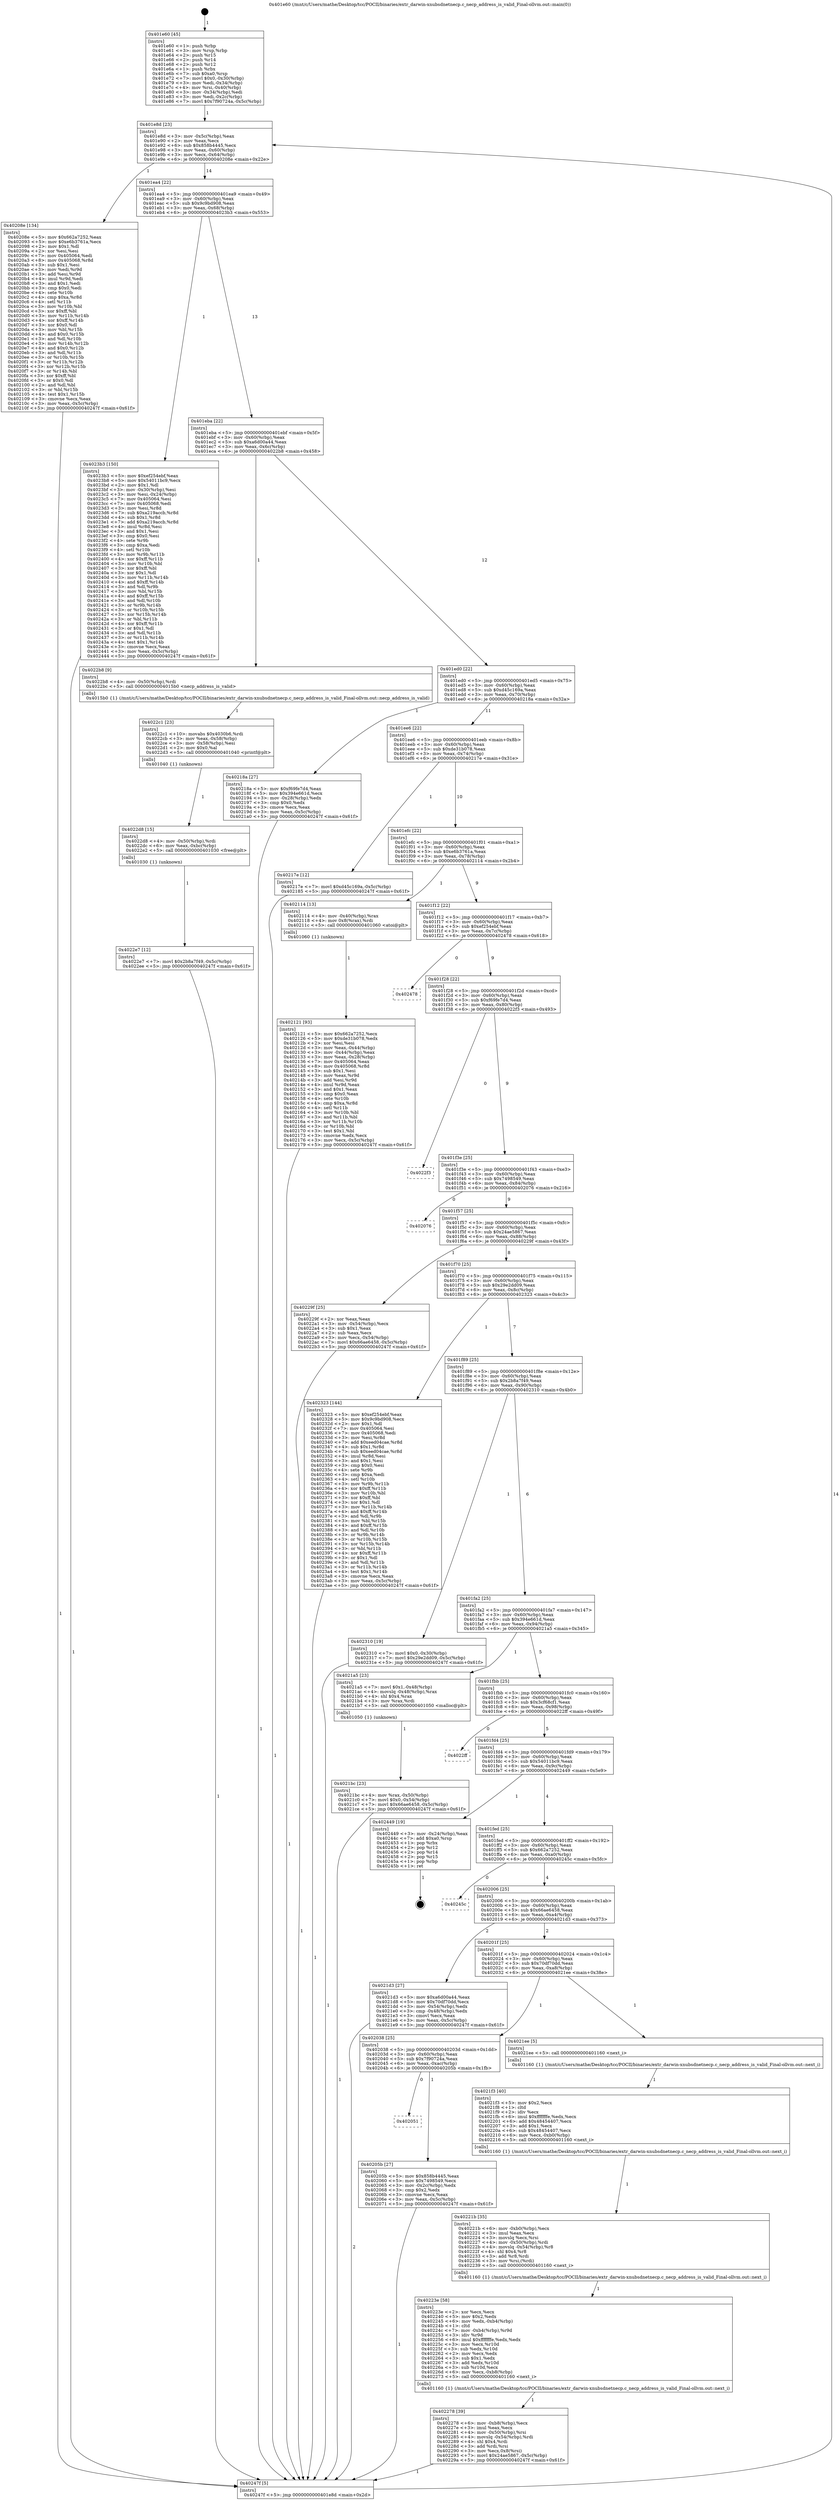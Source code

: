 digraph "0x401e60" {
  label = "0x401e60 (/mnt/c/Users/mathe/Desktop/tcc/POCII/binaries/extr_darwin-xnubsdnetnecp.c_necp_address_is_valid_Final-ollvm.out::main(0))"
  labelloc = "t"
  node[shape=record]

  Entry [label="",width=0.3,height=0.3,shape=circle,fillcolor=black,style=filled]
  "0x401e8d" [label="{
     0x401e8d [23]\l
     | [instrs]\l
     &nbsp;&nbsp;0x401e8d \<+3\>: mov -0x5c(%rbp),%eax\l
     &nbsp;&nbsp;0x401e90 \<+2\>: mov %eax,%ecx\l
     &nbsp;&nbsp;0x401e92 \<+6\>: sub $0x858b4445,%ecx\l
     &nbsp;&nbsp;0x401e98 \<+3\>: mov %eax,-0x60(%rbp)\l
     &nbsp;&nbsp;0x401e9b \<+3\>: mov %ecx,-0x64(%rbp)\l
     &nbsp;&nbsp;0x401e9e \<+6\>: je 000000000040208e \<main+0x22e\>\l
  }"]
  "0x40208e" [label="{
     0x40208e [134]\l
     | [instrs]\l
     &nbsp;&nbsp;0x40208e \<+5\>: mov $0x662a7252,%eax\l
     &nbsp;&nbsp;0x402093 \<+5\>: mov $0xe6b3761a,%ecx\l
     &nbsp;&nbsp;0x402098 \<+2\>: mov $0x1,%dl\l
     &nbsp;&nbsp;0x40209a \<+2\>: xor %esi,%esi\l
     &nbsp;&nbsp;0x40209c \<+7\>: mov 0x405064,%edi\l
     &nbsp;&nbsp;0x4020a3 \<+8\>: mov 0x405068,%r8d\l
     &nbsp;&nbsp;0x4020ab \<+3\>: sub $0x1,%esi\l
     &nbsp;&nbsp;0x4020ae \<+3\>: mov %edi,%r9d\l
     &nbsp;&nbsp;0x4020b1 \<+3\>: add %esi,%r9d\l
     &nbsp;&nbsp;0x4020b4 \<+4\>: imul %r9d,%edi\l
     &nbsp;&nbsp;0x4020b8 \<+3\>: and $0x1,%edi\l
     &nbsp;&nbsp;0x4020bb \<+3\>: cmp $0x0,%edi\l
     &nbsp;&nbsp;0x4020be \<+4\>: sete %r10b\l
     &nbsp;&nbsp;0x4020c2 \<+4\>: cmp $0xa,%r8d\l
     &nbsp;&nbsp;0x4020c6 \<+4\>: setl %r11b\l
     &nbsp;&nbsp;0x4020ca \<+3\>: mov %r10b,%bl\l
     &nbsp;&nbsp;0x4020cd \<+3\>: xor $0xff,%bl\l
     &nbsp;&nbsp;0x4020d0 \<+3\>: mov %r11b,%r14b\l
     &nbsp;&nbsp;0x4020d3 \<+4\>: xor $0xff,%r14b\l
     &nbsp;&nbsp;0x4020d7 \<+3\>: xor $0x0,%dl\l
     &nbsp;&nbsp;0x4020da \<+3\>: mov %bl,%r15b\l
     &nbsp;&nbsp;0x4020dd \<+4\>: and $0x0,%r15b\l
     &nbsp;&nbsp;0x4020e1 \<+3\>: and %dl,%r10b\l
     &nbsp;&nbsp;0x4020e4 \<+3\>: mov %r14b,%r12b\l
     &nbsp;&nbsp;0x4020e7 \<+4\>: and $0x0,%r12b\l
     &nbsp;&nbsp;0x4020eb \<+3\>: and %dl,%r11b\l
     &nbsp;&nbsp;0x4020ee \<+3\>: or %r10b,%r15b\l
     &nbsp;&nbsp;0x4020f1 \<+3\>: or %r11b,%r12b\l
     &nbsp;&nbsp;0x4020f4 \<+3\>: xor %r12b,%r15b\l
     &nbsp;&nbsp;0x4020f7 \<+3\>: or %r14b,%bl\l
     &nbsp;&nbsp;0x4020fa \<+3\>: xor $0xff,%bl\l
     &nbsp;&nbsp;0x4020fd \<+3\>: or $0x0,%dl\l
     &nbsp;&nbsp;0x402100 \<+2\>: and %dl,%bl\l
     &nbsp;&nbsp;0x402102 \<+3\>: or %bl,%r15b\l
     &nbsp;&nbsp;0x402105 \<+4\>: test $0x1,%r15b\l
     &nbsp;&nbsp;0x402109 \<+3\>: cmovne %ecx,%eax\l
     &nbsp;&nbsp;0x40210c \<+3\>: mov %eax,-0x5c(%rbp)\l
     &nbsp;&nbsp;0x40210f \<+5\>: jmp 000000000040247f \<main+0x61f\>\l
  }"]
  "0x401ea4" [label="{
     0x401ea4 [22]\l
     | [instrs]\l
     &nbsp;&nbsp;0x401ea4 \<+5\>: jmp 0000000000401ea9 \<main+0x49\>\l
     &nbsp;&nbsp;0x401ea9 \<+3\>: mov -0x60(%rbp),%eax\l
     &nbsp;&nbsp;0x401eac \<+5\>: sub $0x9c9bd908,%eax\l
     &nbsp;&nbsp;0x401eb1 \<+3\>: mov %eax,-0x68(%rbp)\l
     &nbsp;&nbsp;0x401eb4 \<+6\>: je 00000000004023b3 \<main+0x553\>\l
  }"]
  Exit [label="",width=0.3,height=0.3,shape=circle,fillcolor=black,style=filled,peripheries=2]
  "0x4023b3" [label="{
     0x4023b3 [150]\l
     | [instrs]\l
     &nbsp;&nbsp;0x4023b3 \<+5\>: mov $0xef254ebf,%eax\l
     &nbsp;&nbsp;0x4023b8 \<+5\>: mov $0x54011bc9,%ecx\l
     &nbsp;&nbsp;0x4023bd \<+2\>: mov $0x1,%dl\l
     &nbsp;&nbsp;0x4023bf \<+3\>: mov -0x30(%rbp),%esi\l
     &nbsp;&nbsp;0x4023c2 \<+3\>: mov %esi,-0x24(%rbp)\l
     &nbsp;&nbsp;0x4023c5 \<+7\>: mov 0x405064,%esi\l
     &nbsp;&nbsp;0x4023cc \<+7\>: mov 0x405068,%edi\l
     &nbsp;&nbsp;0x4023d3 \<+3\>: mov %esi,%r8d\l
     &nbsp;&nbsp;0x4023d6 \<+7\>: sub $0xa219accb,%r8d\l
     &nbsp;&nbsp;0x4023dd \<+4\>: sub $0x1,%r8d\l
     &nbsp;&nbsp;0x4023e1 \<+7\>: add $0xa219accb,%r8d\l
     &nbsp;&nbsp;0x4023e8 \<+4\>: imul %r8d,%esi\l
     &nbsp;&nbsp;0x4023ec \<+3\>: and $0x1,%esi\l
     &nbsp;&nbsp;0x4023ef \<+3\>: cmp $0x0,%esi\l
     &nbsp;&nbsp;0x4023f2 \<+4\>: sete %r9b\l
     &nbsp;&nbsp;0x4023f6 \<+3\>: cmp $0xa,%edi\l
     &nbsp;&nbsp;0x4023f9 \<+4\>: setl %r10b\l
     &nbsp;&nbsp;0x4023fd \<+3\>: mov %r9b,%r11b\l
     &nbsp;&nbsp;0x402400 \<+4\>: xor $0xff,%r11b\l
     &nbsp;&nbsp;0x402404 \<+3\>: mov %r10b,%bl\l
     &nbsp;&nbsp;0x402407 \<+3\>: xor $0xff,%bl\l
     &nbsp;&nbsp;0x40240a \<+3\>: xor $0x1,%dl\l
     &nbsp;&nbsp;0x40240d \<+3\>: mov %r11b,%r14b\l
     &nbsp;&nbsp;0x402410 \<+4\>: and $0xff,%r14b\l
     &nbsp;&nbsp;0x402414 \<+3\>: and %dl,%r9b\l
     &nbsp;&nbsp;0x402417 \<+3\>: mov %bl,%r15b\l
     &nbsp;&nbsp;0x40241a \<+4\>: and $0xff,%r15b\l
     &nbsp;&nbsp;0x40241e \<+3\>: and %dl,%r10b\l
     &nbsp;&nbsp;0x402421 \<+3\>: or %r9b,%r14b\l
     &nbsp;&nbsp;0x402424 \<+3\>: or %r10b,%r15b\l
     &nbsp;&nbsp;0x402427 \<+3\>: xor %r15b,%r14b\l
     &nbsp;&nbsp;0x40242a \<+3\>: or %bl,%r11b\l
     &nbsp;&nbsp;0x40242d \<+4\>: xor $0xff,%r11b\l
     &nbsp;&nbsp;0x402431 \<+3\>: or $0x1,%dl\l
     &nbsp;&nbsp;0x402434 \<+3\>: and %dl,%r11b\l
     &nbsp;&nbsp;0x402437 \<+3\>: or %r11b,%r14b\l
     &nbsp;&nbsp;0x40243a \<+4\>: test $0x1,%r14b\l
     &nbsp;&nbsp;0x40243e \<+3\>: cmovne %ecx,%eax\l
     &nbsp;&nbsp;0x402441 \<+3\>: mov %eax,-0x5c(%rbp)\l
     &nbsp;&nbsp;0x402444 \<+5\>: jmp 000000000040247f \<main+0x61f\>\l
  }"]
  "0x401eba" [label="{
     0x401eba [22]\l
     | [instrs]\l
     &nbsp;&nbsp;0x401eba \<+5\>: jmp 0000000000401ebf \<main+0x5f\>\l
     &nbsp;&nbsp;0x401ebf \<+3\>: mov -0x60(%rbp),%eax\l
     &nbsp;&nbsp;0x401ec2 \<+5\>: sub $0xa6d00a44,%eax\l
     &nbsp;&nbsp;0x401ec7 \<+3\>: mov %eax,-0x6c(%rbp)\l
     &nbsp;&nbsp;0x401eca \<+6\>: je 00000000004022b8 \<main+0x458\>\l
  }"]
  "0x4022e7" [label="{
     0x4022e7 [12]\l
     | [instrs]\l
     &nbsp;&nbsp;0x4022e7 \<+7\>: movl $0x2b8a7f49,-0x5c(%rbp)\l
     &nbsp;&nbsp;0x4022ee \<+5\>: jmp 000000000040247f \<main+0x61f\>\l
  }"]
  "0x4022b8" [label="{
     0x4022b8 [9]\l
     | [instrs]\l
     &nbsp;&nbsp;0x4022b8 \<+4\>: mov -0x50(%rbp),%rdi\l
     &nbsp;&nbsp;0x4022bc \<+5\>: call 00000000004015b0 \<necp_address_is_valid\>\l
     | [calls]\l
     &nbsp;&nbsp;0x4015b0 \{1\} (/mnt/c/Users/mathe/Desktop/tcc/POCII/binaries/extr_darwin-xnubsdnetnecp.c_necp_address_is_valid_Final-ollvm.out::necp_address_is_valid)\l
  }"]
  "0x401ed0" [label="{
     0x401ed0 [22]\l
     | [instrs]\l
     &nbsp;&nbsp;0x401ed0 \<+5\>: jmp 0000000000401ed5 \<main+0x75\>\l
     &nbsp;&nbsp;0x401ed5 \<+3\>: mov -0x60(%rbp),%eax\l
     &nbsp;&nbsp;0x401ed8 \<+5\>: sub $0xd45c169a,%eax\l
     &nbsp;&nbsp;0x401edd \<+3\>: mov %eax,-0x70(%rbp)\l
     &nbsp;&nbsp;0x401ee0 \<+6\>: je 000000000040218a \<main+0x32a\>\l
  }"]
  "0x4022d8" [label="{
     0x4022d8 [15]\l
     | [instrs]\l
     &nbsp;&nbsp;0x4022d8 \<+4\>: mov -0x50(%rbp),%rdi\l
     &nbsp;&nbsp;0x4022dc \<+6\>: mov %eax,-0xbc(%rbp)\l
     &nbsp;&nbsp;0x4022e2 \<+5\>: call 0000000000401030 \<free@plt\>\l
     | [calls]\l
     &nbsp;&nbsp;0x401030 \{1\} (unknown)\l
  }"]
  "0x40218a" [label="{
     0x40218a [27]\l
     | [instrs]\l
     &nbsp;&nbsp;0x40218a \<+5\>: mov $0xf69fe7d4,%eax\l
     &nbsp;&nbsp;0x40218f \<+5\>: mov $0x394e661d,%ecx\l
     &nbsp;&nbsp;0x402194 \<+3\>: mov -0x28(%rbp),%edx\l
     &nbsp;&nbsp;0x402197 \<+3\>: cmp $0x0,%edx\l
     &nbsp;&nbsp;0x40219a \<+3\>: cmove %ecx,%eax\l
     &nbsp;&nbsp;0x40219d \<+3\>: mov %eax,-0x5c(%rbp)\l
     &nbsp;&nbsp;0x4021a0 \<+5\>: jmp 000000000040247f \<main+0x61f\>\l
  }"]
  "0x401ee6" [label="{
     0x401ee6 [22]\l
     | [instrs]\l
     &nbsp;&nbsp;0x401ee6 \<+5\>: jmp 0000000000401eeb \<main+0x8b\>\l
     &nbsp;&nbsp;0x401eeb \<+3\>: mov -0x60(%rbp),%eax\l
     &nbsp;&nbsp;0x401eee \<+5\>: sub $0xde31b078,%eax\l
     &nbsp;&nbsp;0x401ef3 \<+3\>: mov %eax,-0x74(%rbp)\l
     &nbsp;&nbsp;0x401ef6 \<+6\>: je 000000000040217e \<main+0x31e\>\l
  }"]
  "0x4022c1" [label="{
     0x4022c1 [23]\l
     | [instrs]\l
     &nbsp;&nbsp;0x4022c1 \<+10\>: movabs $0x4030b6,%rdi\l
     &nbsp;&nbsp;0x4022cb \<+3\>: mov %eax,-0x58(%rbp)\l
     &nbsp;&nbsp;0x4022ce \<+3\>: mov -0x58(%rbp),%esi\l
     &nbsp;&nbsp;0x4022d1 \<+2\>: mov $0x0,%al\l
     &nbsp;&nbsp;0x4022d3 \<+5\>: call 0000000000401040 \<printf@plt\>\l
     | [calls]\l
     &nbsp;&nbsp;0x401040 \{1\} (unknown)\l
  }"]
  "0x40217e" [label="{
     0x40217e [12]\l
     | [instrs]\l
     &nbsp;&nbsp;0x40217e \<+7\>: movl $0xd45c169a,-0x5c(%rbp)\l
     &nbsp;&nbsp;0x402185 \<+5\>: jmp 000000000040247f \<main+0x61f\>\l
  }"]
  "0x401efc" [label="{
     0x401efc [22]\l
     | [instrs]\l
     &nbsp;&nbsp;0x401efc \<+5\>: jmp 0000000000401f01 \<main+0xa1\>\l
     &nbsp;&nbsp;0x401f01 \<+3\>: mov -0x60(%rbp),%eax\l
     &nbsp;&nbsp;0x401f04 \<+5\>: sub $0xe6b3761a,%eax\l
     &nbsp;&nbsp;0x401f09 \<+3\>: mov %eax,-0x78(%rbp)\l
     &nbsp;&nbsp;0x401f0c \<+6\>: je 0000000000402114 \<main+0x2b4\>\l
  }"]
  "0x402278" [label="{
     0x402278 [39]\l
     | [instrs]\l
     &nbsp;&nbsp;0x402278 \<+6\>: mov -0xb8(%rbp),%ecx\l
     &nbsp;&nbsp;0x40227e \<+3\>: imul %eax,%ecx\l
     &nbsp;&nbsp;0x402281 \<+4\>: mov -0x50(%rbp),%rsi\l
     &nbsp;&nbsp;0x402285 \<+4\>: movslq -0x54(%rbp),%rdi\l
     &nbsp;&nbsp;0x402289 \<+4\>: shl $0x4,%rdi\l
     &nbsp;&nbsp;0x40228d \<+3\>: add %rdi,%rsi\l
     &nbsp;&nbsp;0x402290 \<+3\>: mov %ecx,0x8(%rsi)\l
     &nbsp;&nbsp;0x402293 \<+7\>: movl $0x24ae5867,-0x5c(%rbp)\l
     &nbsp;&nbsp;0x40229a \<+5\>: jmp 000000000040247f \<main+0x61f\>\l
  }"]
  "0x402114" [label="{
     0x402114 [13]\l
     | [instrs]\l
     &nbsp;&nbsp;0x402114 \<+4\>: mov -0x40(%rbp),%rax\l
     &nbsp;&nbsp;0x402118 \<+4\>: mov 0x8(%rax),%rdi\l
     &nbsp;&nbsp;0x40211c \<+5\>: call 0000000000401060 \<atoi@plt\>\l
     | [calls]\l
     &nbsp;&nbsp;0x401060 \{1\} (unknown)\l
  }"]
  "0x401f12" [label="{
     0x401f12 [22]\l
     | [instrs]\l
     &nbsp;&nbsp;0x401f12 \<+5\>: jmp 0000000000401f17 \<main+0xb7\>\l
     &nbsp;&nbsp;0x401f17 \<+3\>: mov -0x60(%rbp),%eax\l
     &nbsp;&nbsp;0x401f1a \<+5\>: sub $0xef254ebf,%eax\l
     &nbsp;&nbsp;0x401f1f \<+3\>: mov %eax,-0x7c(%rbp)\l
     &nbsp;&nbsp;0x401f22 \<+6\>: je 0000000000402478 \<main+0x618\>\l
  }"]
  "0x40223e" [label="{
     0x40223e [58]\l
     | [instrs]\l
     &nbsp;&nbsp;0x40223e \<+2\>: xor %ecx,%ecx\l
     &nbsp;&nbsp;0x402240 \<+5\>: mov $0x2,%edx\l
     &nbsp;&nbsp;0x402245 \<+6\>: mov %edx,-0xb4(%rbp)\l
     &nbsp;&nbsp;0x40224b \<+1\>: cltd\l
     &nbsp;&nbsp;0x40224c \<+7\>: mov -0xb4(%rbp),%r9d\l
     &nbsp;&nbsp;0x402253 \<+3\>: idiv %r9d\l
     &nbsp;&nbsp;0x402256 \<+6\>: imul $0xfffffffe,%edx,%edx\l
     &nbsp;&nbsp;0x40225c \<+3\>: mov %ecx,%r10d\l
     &nbsp;&nbsp;0x40225f \<+3\>: sub %edx,%r10d\l
     &nbsp;&nbsp;0x402262 \<+2\>: mov %ecx,%edx\l
     &nbsp;&nbsp;0x402264 \<+3\>: sub $0x1,%edx\l
     &nbsp;&nbsp;0x402267 \<+3\>: add %edx,%r10d\l
     &nbsp;&nbsp;0x40226a \<+3\>: sub %r10d,%ecx\l
     &nbsp;&nbsp;0x40226d \<+6\>: mov %ecx,-0xb8(%rbp)\l
     &nbsp;&nbsp;0x402273 \<+5\>: call 0000000000401160 \<next_i\>\l
     | [calls]\l
     &nbsp;&nbsp;0x401160 \{1\} (/mnt/c/Users/mathe/Desktop/tcc/POCII/binaries/extr_darwin-xnubsdnetnecp.c_necp_address_is_valid_Final-ollvm.out::next_i)\l
  }"]
  "0x402478" [label="{
     0x402478\l
  }", style=dashed]
  "0x401f28" [label="{
     0x401f28 [22]\l
     | [instrs]\l
     &nbsp;&nbsp;0x401f28 \<+5\>: jmp 0000000000401f2d \<main+0xcd\>\l
     &nbsp;&nbsp;0x401f2d \<+3\>: mov -0x60(%rbp),%eax\l
     &nbsp;&nbsp;0x401f30 \<+5\>: sub $0xf69fe7d4,%eax\l
     &nbsp;&nbsp;0x401f35 \<+3\>: mov %eax,-0x80(%rbp)\l
     &nbsp;&nbsp;0x401f38 \<+6\>: je 00000000004022f3 \<main+0x493\>\l
  }"]
  "0x40221b" [label="{
     0x40221b [35]\l
     | [instrs]\l
     &nbsp;&nbsp;0x40221b \<+6\>: mov -0xb0(%rbp),%ecx\l
     &nbsp;&nbsp;0x402221 \<+3\>: imul %eax,%ecx\l
     &nbsp;&nbsp;0x402224 \<+3\>: movslq %ecx,%rsi\l
     &nbsp;&nbsp;0x402227 \<+4\>: mov -0x50(%rbp),%rdi\l
     &nbsp;&nbsp;0x40222b \<+4\>: movslq -0x54(%rbp),%r8\l
     &nbsp;&nbsp;0x40222f \<+4\>: shl $0x4,%r8\l
     &nbsp;&nbsp;0x402233 \<+3\>: add %r8,%rdi\l
     &nbsp;&nbsp;0x402236 \<+3\>: mov %rsi,(%rdi)\l
     &nbsp;&nbsp;0x402239 \<+5\>: call 0000000000401160 \<next_i\>\l
     | [calls]\l
     &nbsp;&nbsp;0x401160 \{1\} (/mnt/c/Users/mathe/Desktop/tcc/POCII/binaries/extr_darwin-xnubsdnetnecp.c_necp_address_is_valid_Final-ollvm.out::next_i)\l
  }"]
  "0x4022f3" [label="{
     0x4022f3\l
  }", style=dashed]
  "0x401f3e" [label="{
     0x401f3e [25]\l
     | [instrs]\l
     &nbsp;&nbsp;0x401f3e \<+5\>: jmp 0000000000401f43 \<main+0xe3\>\l
     &nbsp;&nbsp;0x401f43 \<+3\>: mov -0x60(%rbp),%eax\l
     &nbsp;&nbsp;0x401f46 \<+5\>: sub $0x7498549,%eax\l
     &nbsp;&nbsp;0x401f4b \<+6\>: mov %eax,-0x84(%rbp)\l
     &nbsp;&nbsp;0x401f51 \<+6\>: je 0000000000402076 \<main+0x216\>\l
  }"]
  "0x4021f3" [label="{
     0x4021f3 [40]\l
     | [instrs]\l
     &nbsp;&nbsp;0x4021f3 \<+5\>: mov $0x2,%ecx\l
     &nbsp;&nbsp;0x4021f8 \<+1\>: cltd\l
     &nbsp;&nbsp;0x4021f9 \<+2\>: idiv %ecx\l
     &nbsp;&nbsp;0x4021fb \<+6\>: imul $0xfffffffe,%edx,%ecx\l
     &nbsp;&nbsp;0x402201 \<+6\>: add $0x48454407,%ecx\l
     &nbsp;&nbsp;0x402207 \<+3\>: add $0x1,%ecx\l
     &nbsp;&nbsp;0x40220a \<+6\>: sub $0x48454407,%ecx\l
     &nbsp;&nbsp;0x402210 \<+6\>: mov %ecx,-0xb0(%rbp)\l
     &nbsp;&nbsp;0x402216 \<+5\>: call 0000000000401160 \<next_i\>\l
     | [calls]\l
     &nbsp;&nbsp;0x401160 \{1\} (/mnt/c/Users/mathe/Desktop/tcc/POCII/binaries/extr_darwin-xnubsdnetnecp.c_necp_address_is_valid_Final-ollvm.out::next_i)\l
  }"]
  "0x402076" [label="{
     0x402076\l
  }", style=dashed]
  "0x401f57" [label="{
     0x401f57 [25]\l
     | [instrs]\l
     &nbsp;&nbsp;0x401f57 \<+5\>: jmp 0000000000401f5c \<main+0xfc\>\l
     &nbsp;&nbsp;0x401f5c \<+3\>: mov -0x60(%rbp),%eax\l
     &nbsp;&nbsp;0x401f5f \<+5\>: sub $0x24ae5867,%eax\l
     &nbsp;&nbsp;0x401f64 \<+6\>: mov %eax,-0x88(%rbp)\l
     &nbsp;&nbsp;0x401f6a \<+6\>: je 000000000040229f \<main+0x43f\>\l
  }"]
  "0x4021bc" [label="{
     0x4021bc [23]\l
     | [instrs]\l
     &nbsp;&nbsp;0x4021bc \<+4\>: mov %rax,-0x50(%rbp)\l
     &nbsp;&nbsp;0x4021c0 \<+7\>: movl $0x0,-0x54(%rbp)\l
     &nbsp;&nbsp;0x4021c7 \<+7\>: movl $0x66ae6458,-0x5c(%rbp)\l
     &nbsp;&nbsp;0x4021ce \<+5\>: jmp 000000000040247f \<main+0x61f\>\l
  }"]
  "0x40229f" [label="{
     0x40229f [25]\l
     | [instrs]\l
     &nbsp;&nbsp;0x40229f \<+2\>: xor %eax,%eax\l
     &nbsp;&nbsp;0x4022a1 \<+3\>: mov -0x54(%rbp),%ecx\l
     &nbsp;&nbsp;0x4022a4 \<+3\>: sub $0x1,%eax\l
     &nbsp;&nbsp;0x4022a7 \<+2\>: sub %eax,%ecx\l
     &nbsp;&nbsp;0x4022a9 \<+3\>: mov %ecx,-0x54(%rbp)\l
     &nbsp;&nbsp;0x4022ac \<+7\>: movl $0x66ae6458,-0x5c(%rbp)\l
     &nbsp;&nbsp;0x4022b3 \<+5\>: jmp 000000000040247f \<main+0x61f\>\l
  }"]
  "0x401f70" [label="{
     0x401f70 [25]\l
     | [instrs]\l
     &nbsp;&nbsp;0x401f70 \<+5\>: jmp 0000000000401f75 \<main+0x115\>\l
     &nbsp;&nbsp;0x401f75 \<+3\>: mov -0x60(%rbp),%eax\l
     &nbsp;&nbsp;0x401f78 \<+5\>: sub $0x29e2dd09,%eax\l
     &nbsp;&nbsp;0x401f7d \<+6\>: mov %eax,-0x8c(%rbp)\l
     &nbsp;&nbsp;0x401f83 \<+6\>: je 0000000000402323 \<main+0x4c3\>\l
  }"]
  "0x402121" [label="{
     0x402121 [93]\l
     | [instrs]\l
     &nbsp;&nbsp;0x402121 \<+5\>: mov $0x662a7252,%ecx\l
     &nbsp;&nbsp;0x402126 \<+5\>: mov $0xde31b078,%edx\l
     &nbsp;&nbsp;0x40212b \<+2\>: xor %esi,%esi\l
     &nbsp;&nbsp;0x40212d \<+3\>: mov %eax,-0x44(%rbp)\l
     &nbsp;&nbsp;0x402130 \<+3\>: mov -0x44(%rbp),%eax\l
     &nbsp;&nbsp;0x402133 \<+3\>: mov %eax,-0x28(%rbp)\l
     &nbsp;&nbsp;0x402136 \<+7\>: mov 0x405064,%eax\l
     &nbsp;&nbsp;0x40213d \<+8\>: mov 0x405068,%r8d\l
     &nbsp;&nbsp;0x402145 \<+3\>: sub $0x1,%esi\l
     &nbsp;&nbsp;0x402148 \<+3\>: mov %eax,%r9d\l
     &nbsp;&nbsp;0x40214b \<+3\>: add %esi,%r9d\l
     &nbsp;&nbsp;0x40214e \<+4\>: imul %r9d,%eax\l
     &nbsp;&nbsp;0x402152 \<+3\>: and $0x1,%eax\l
     &nbsp;&nbsp;0x402155 \<+3\>: cmp $0x0,%eax\l
     &nbsp;&nbsp;0x402158 \<+4\>: sete %r10b\l
     &nbsp;&nbsp;0x40215c \<+4\>: cmp $0xa,%r8d\l
     &nbsp;&nbsp;0x402160 \<+4\>: setl %r11b\l
     &nbsp;&nbsp;0x402164 \<+3\>: mov %r10b,%bl\l
     &nbsp;&nbsp;0x402167 \<+3\>: and %r11b,%bl\l
     &nbsp;&nbsp;0x40216a \<+3\>: xor %r11b,%r10b\l
     &nbsp;&nbsp;0x40216d \<+3\>: or %r10b,%bl\l
     &nbsp;&nbsp;0x402170 \<+3\>: test $0x1,%bl\l
     &nbsp;&nbsp;0x402173 \<+3\>: cmovne %edx,%ecx\l
     &nbsp;&nbsp;0x402176 \<+3\>: mov %ecx,-0x5c(%rbp)\l
     &nbsp;&nbsp;0x402179 \<+5\>: jmp 000000000040247f \<main+0x61f\>\l
  }"]
  "0x402323" [label="{
     0x402323 [144]\l
     | [instrs]\l
     &nbsp;&nbsp;0x402323 \<+5\>: mov $0xef254ebf,%eax\l
     &nbsp;&nbsp;0x402328 \<+5\>: mov $0x9c9bd908,%ecx\l
     &nbsp;&nbsp;0x40232d \<+2\>: mov $0x1,%dl\l
     &nbsp;&nbsp;0x40232f \<+7\>: mov 0x405064,%esi\l
     &nbsp;&nbsp;0x402336 \<+7\>: mov 0x405068,%edi\l
     &nbsp;&nbsp;0x40233d \<+3\>: mov %esi,%r8d\l
     &nbsp;&nbsp;0x402340 \<+7\>: add $0xeed04cae,%r8d\l
     &nbsp;&nbsp;0x402347 \<+4\>: sub $0x1,%r8d\l
     &nbsp;&nbsp;0x40234b \<+7\>: sub $0xeed04cae,%r8d\l
     &nbsp;&nbsp;0x402352 \<+4\>: imul %r8d,%esi\l
     &nbsp;&nbsp;0x402356 \<+3\>: and $0x1,%esi\l
     &nbsp;&nbsp;0x402359 \<+3\>: cmp $0x0,%esi\l
     &nbsp;&nbsp;0x40235c \<+4\>: sete %r9b\l
     &nbsp;&nbsp;0x402360 \<+3\>: cmp $0xa,%edi\l
     &nbsp;&nbsp;0x402363 \<+4\>: setl %r10b\l
     &nbsp;&nbsp;0x402367 \<+3\>: mov %r9b,%r11b\l
     &nbsp;&nbsp;0x40236a \<+4\>: xor $0xff,%r11b\l
     &nbsp;&nbsp;0x40236e \<+3\>: mov %r10b,%bl\l
     &nbsp;&nbsp;0x402371 \<+3\>: xor $0xff,%bl\l
     &nbsp;&nbsp;0x402374 \<+3\>: xor $0x1,%dl\l
     &nbsp;&nbsp;0x402377 \<+3\>: mov %r11b,%r14b\l
     &nbsp;&nbsp;0x40237a \<+4\>: and $0xff,%r14b\l
     &nbsp;&nbsp;0x40237e \<+3\>: and %dl,%r9b\l
     &nbsp;&nbsp;0x402381 \<+3\>: mov %bl,%r15b\l
     &nbsp;&nbsp;0x402384 \<+4\>: and $0xff,%r15b\l
     &nbsp;&nbsp;0x402388 \<+3\>: and %dl,%r10b\l
     &nbsp;&nbsp;0x40238b \<+3\>: or %r9b,%r14b\l
     &nbsp;&nbsp;0x40238e \<+3\>: or %r10b,%r15b\l
     &nbsp;&nbsp;0x402391 \<+3\>: xor %r15b,%r14b\l
     &nbsp;&nbsp;0x402394 \<+3\>: or %bl,%r11b\l
     &nbsp;&nbsp;0x402397 \<+4\>: xor $0xff,%r11b\l
     &nbsp;&nbsp;0x40239b \<+3\>: or $0x1,%dl\l
     &nbsp;&nbsp;0x40239e \<+3\>: and %dl,%r11b\l
     &nbsp;&nbsp;0x4023a1 \<+3\>: or %r11b,%r14b\l
     &nbsp;&nbsp;0x4023a4 \<+4\>: test $0x1,%r14b\l
     &nbsp;&nbsp;0x4023a8 \<+3\>: cmovne %ecx,%eax\l
     &nbsp;&nbsp;0x4023ab \<+3\>: mov %eax,-0x5c(%rbp)\l
     &nbsp;&nbsp;0x4023ae \<+5\>: jmp 000000000040247f \<main+0x61f\>\l
  }"]
  "0x401f89" [label="{
     0x401f89 [25]\l
     | [instrs]\l
     &nbsp;&nbsp;0x401f89 \<+5\>: jmp 0000000000401f8e \<main+0x12e\>\l
     &nbsp;&nbsp;0x401f8e \<+3\>: mov -0x60(%rbp),%eax\l
     &nbsp;&nbsp;0x401f91 \<+5\>: sub $0x2b8a7f49,%eax\l
     &nbsp;&nbsp;0x401f96 \<+6\>: mov %eax,-0x90(%rbp)\l
     &nbsp;&nbsp;0x401f9c \<+6\>: je 0000000000402310 \<main+0x4b0\>\l
  }"]
  "0x401e60" [label="{
     0x401e60 [45]\l
     | [instrs]\l
     &nbsp;&nbsp;0x401e60 \<+1\>: push %rbp\l
     &nbsp;&nbsp;0x401e61 \<+3\>: mov %rsp,%rbp\l
     &nbsp;&nbsp;0x401e64 \<+2\>: push %r15\l
     &nbsp;&nbsp;0x401e66 \<+2\>: push %r14\l
     &nbsp;&nbsp;0x401e68 \<+2\>: push %r12\l
     &nbsp;&nbsp;0x401e6a \<+1\>: push %rbx\l
     &nbsp;&nbsp;0x401e6b \<+7\>: sub $0xa0,%rsp\l
     &nbsp;&nbsp;0x401e72 \<+7\>: movl $0x0,-0x30(%rbp)\l
     &nbsp;&nbsp;0x401e79 \<+3\>: mov %edi,-0x34(%rbp)\l
     &nbsp;&nbsp;0x401e7c \<+4\>: mov %rsi,-0x40(%rbp)\l
     &nbsp;&nbsp;0x401e80 \<+3\>: mov -0x34(%rbp),%edi\l
     &nbsp;&nbsp;0x401e83 \<+3\>: mov %edi,-0x2c(%rbp)\l
     &nbsp;&nbsp;0x401e86 \<+7\>: movl $0x7f90724a,-0x5c(%rbp)\l
  }"]
  "0x402310" [label="{
     0x402310 [19]\l
     | [instrs]\l
     &nbsp;&nbsp;0x402310 \<+7\>: movl $0x0,-0x30(%rbp)\l
     &nbsp;&nbsp;0x402317 \<+7\>: movl $0x29e2dd09,-0x5c(%rbp)\l
     &nbsp;&nbsp;0x40231e \<+5\>: jmp 000000000040247f \<main+0x61f\>\l
  }"]
  "0x401fa2" [label="{
     0x401fa2 [25]\l
     | [instrs]\l
     &nbsp;&nbsp;0x401fa2 \<+5\>: jmp 0000000000401fa7 \<main+0x147\>\l
     &nbsp;&nbsp;0x401fa7 \<+3\>: mov -0x60(%rbp),%eax\l
     &nbsp;&nbsp;0x401faa \<+5\>: sub $0x394e661d,%eax\l
     &nbsp;&nbsp;0x401faf \<+6\>: mov %eax,-0x94(%rbp)\l
     &nbsp;&nbsp;0x401fb5 \<+6\>: je 00000000004021a5 \<main+0x345\>\l
  }"]
  "0x40247f" [label="{
     0x40247f [5]\l
     | [instrs]\l
     &nbsp;&nbsp;0x40247f \<+5\>: jmp 0000000000401e8d \<main+0x2d\>\l
  }"]
  "0x4021a5" [label="{
     0x4021a5 [23]\l
     | [instrs]\l
     &nbsp;&nbsp;0x4021a5 \<+7\>: movl $0x1,-0x48(%rbp)\l
     &nbsp;&nbsp;0x4021ac \<+4\>: movslq -0x48(%rbp),%rax\l
     &nbsp;&nbsp;0x4021b0 \<+4\>: shl $0x4,%rax\l
     &nbsp;&nbsp;0x4021b4 \<+3\>: mov %rax,%rdi\l
     &nbsp;&nbsp;0x4021b7 \<+5\>: call 0000000000401050 \<malloc@plt\>\l
     | [calls]\l
     &nbsp;&nbsp;0x401050 \{1\} (unknown)\l
  }"]
  "0x401fbb" [label="{
     0x401fbb [25]\l
     | [instrs]\l
     &nbsp;&nbsp;0x401fbb \<+5\>: jmp 0000000000401fc0 \<main+0x160\>\l
     &nbsp;&nbsp;0x401fc0 \<+3\>: mov -0x60(%rbp),%eax\l
     &nbsp;&nbsp;0x401fc3 \<+5\>: sub $0x3cf68cf1,%eax\l
     &nbsp;&nbsp;0x401fc8 \<+6\>: mov %eax,-0x98(%rbp)\l
     &nbsp;&nbsp;0x401fce \<+6\>: je 00000000004022ff \<main+0x49f\>\l
  }"]
  "0x402051" [label="{
     0x402051\l
  }", style=dashed]
  "0x4022ff" [label="{
     0x4022ff\l
  }", style=dashed]
  "0x401fd4" [label="{
     0x401fd4 [25]\l
     | [instrs]\l
     &nbsp;&nbsp;0x401fd4 \<+5\>: jmp 0000000000401fd9 \<main+0x179\>\l
     &nbsp;&nbsp;0x401fd9 \<+3\>: mov -0x60(%rbp),%eax\l
     &nbsp;&nbsp;0x401fdc \<+5\>: sub $0x54011bc9,%eax\l
     &nbsp;&nbsp;0x401fe1 \<+6\>: mov %eax,-0x9c(%rbp)\l
     &nbsp;&nbsp;0x401fe7 \<+6\>: je 0000000000402449 \<main+0x5e9\>\l
  }"]
  "0x40205b" [label="{
     0x40205b [27]\l
     | [instrs]\l
     &nbsp;&nbsp;0x40205b \<+5\>: mov $0x858b4445,%eax\l
     &nbsp;&nbsp;0x402060 \<+5\>: mov $0x7498549,%ecx\l
     &nbsp;&nbsp;0x402065 \<+3\>: mov -0x2c(%rbp),%edx\l
     &nbsp;&nbsp;0x402068 \<+3\>: cmp $0x2,%edx\l
     &nbsp;&nbsp;0x40206b \<+3\>: cmovne %ecx,%eax\l
     &nbsp;&nbsp;0x40206e \<+3\>: mov %eax,-0x5c(%rbp)\l
     &nbsp;&nbsp;0x402071 \<+5\>: jmp 000000000040247f \<main+0x61f\>\l
  }"]
  "0x402449" [label="{
     0x402449 [19]\l
     | [instrs]\l
     &nbsp;&nbsp;0x402449 \<+3\>: mov -0x24(%rbp),%eax\l
     &nbsp;&nbsp;0x40244c \<+7\>: add $0xa0,%rsp\l
     &nbsp;&nbsp;0x402453 \<+1\>: pop %rbx\l
     &nbsp;&nbsp;0x402454 \<+2\>: pop %r12\l
     &nbsp;&nbsp;0x402456 \<+2\>: pop %r14\l
     &nbsp;&nbsp;0x402458 \<+2\>: pop %r15\l
     &nbsp;&nbsp;0x40245a \<+1\>: pop %rbp\l
     &nbsp;&nbsp;0x40245b \<+1\>: ret\l
  }"]
  "0x401fed" [label="{
     0x401fed [25]\l
     | [instrs]\l
     &nbsp;&nbsp;0x401fed \<+5\>: jmp 0000000000401ff2 \<main+0x192\>\l
     &nbsp;&nbsp;0x401ff2 \<+3\>: mov -0x60(%rbp),%eax\l
     &nbsp;&nbsp;0x401ff5 \<+5\>: sub $0x662a7252,%eax\l
     &nbsp;&nbsp;0x401ffa \<+6\>: mov %eax,-0xa0(%rbp)\l
     &nbsp;&nbsp;0x402000 \<+6\>: je 000000000040245c \<main+0x5fc\>\l
  }"]
  "0x402038" [label="{
     0x402038 [25]\l
     | [instrs]\l
     &nbsp;&nbsp;0x402038 \<+5\>: jmp 000000000040203d \<main+0x1dd\>\l
     &nbsp;&nbsp;0x40203d \<+3\>: mov -0x60(%rbp),%eax\l
     &nbsp;&nbsp;0x402040 \<+5\>: sub $0x7f90724a,%eax\l
     &nbsp;&nbsp;0x402045 \<+6\>: mov %eax,-0xac(%rbp)\l
     &nbsp;&nbsp;0x40204b \<+6\>: je 000000000040205b \<main+0x1fb\>\l
  }"]
  "0x40245c" [label="{
     0x40245c\l
  }", style=dashed]
  "0x402006" [label="{
     0x402006 [25]\l
     | [instrs]\l
     &nbsp;&nbsp;0x402006 \<+5\>: jmp 000000000040200b \<main+0x1ab\>\l
     &nbsp;&nbsp;0x40200b \<+3\>: mov -0x60(%rbp),%eax\l
     &nbsp;&nbsp;0x40200e \<+5\>: sub $0x66ae6458,%eax\l
     &nbsp;&nbsp;0x402013 \<+6\>: mov %eax,-0xa4(%rbp)\l
     &nbsp;&nbsp;0x402019 \<+6\>: je 00000000004021d3 \<main+0x373\>\l
  }"]
  "0x4021ee" [label="{
     0x4021ee [5]\l
     | [instrs]\l
     &nbsp;&nbsp;0x4021ee \<+5\>: call 0000000000401160 \<next_i\>\l
     | [calls]\l
     &nbsp;&nbsp;0x401160 \{1\} (/mnt/c/Users/mathe/Desktop/tcc/POCII/binaries/extr_darwin-xnubsdnetnecp.c_necp_address_is_valid_Final-ollvm.out::next_i)\l
  }"]
  "0x4021d3" [label="{
     0x4021d3 [27]\l
     | [instrs]\l
     &nbsp;&nbsp;0x4021d3 \<+5\>: mov $0xa6d00a44,%eax\l
     &nbsp;&nbsp;0x4021d8 \<+5\>: mov $0x70df70dd,%ecx\l
     &nbsp;&nbsp;0x4021dd \<+3\>: mov -0x54(%rbp),%edx\l
     &nbsp;&nbsp;0x4021e0 \<+3\>: cmp -0x48(%rbp),%edx\l
     &nbsp;&nbsp;0x4021e3 \<+3\>: cmovl %ecx,%eax\l
     &nbsp;&nbsp;0x4021e6 \<+3\>: mov %eax,-0x5c(%rbp)\l
     &nbsp;&nbsp;0x4021e9 \<+5\>: jmp 000000000040247f \<main+0x61f\>\l
  }"]
  "0x40201f" [label="{
     0x40201f [25]\l
     | [instrs]\l
     &nbsp;&nbsp;0x40201f \<+5\>: jmp 0000000000402024 \<main+0x1c4\>\l
     &nbsp;&nbsp;0x402024 \<+3\>: mov -0x60(%rbp),%eax\l
     &nbsp;&nbsp;0x402027 \<+5\>: sub $0x70df70dd,%eax\l
     &nbsp;&nbsp;0x40202c \<+6\>: mov %eax,-0xa8(%rbp)\l
     &nbsp;&nbsp;0x402032 \<+6\>: je 00000000004021ee \<main+0x38e\>\l
  }"]
  Entry -> "0x401e60" [label=" 1"]
  "0x401e8d" -> "0x40208e" [label=" 1"]
  "0x401e8d" -> "0x401ea4" [label=" 14"]
  "0x402449" -> Exit [label=" 1"]
  "0x401ea4" -> "0x4023b3" [label=" 1"]
  "0x401ea4" -> "0x401eba" [label=" 13"]
  "0x4023b3" -> "0x40247f" [label=" 1"]
  "0x401eba" -> "0x4022b8" [label=" 1"]
  "0x401eba" -> "0x401ed0" [label=" 12"]
  "0x402323" -> "0x40247f" [label=" 1"]
  "0x401ed0" -> "0x40218a" [label=" 1"]
  "0x401ed0" -> "0x401ee6" [label=" 11"]
  "0x402310" -> "0x40247f" [label=" 1"]
  "0x401ee6" -> "0x40217e" [label=" 1"]
  "0x401ee6" -> "0x401efc" [label=" 10"]
  "0x4022e7" -> "0x40247f" [label=" 1"]
  "0x401efc" -> "0x402114" [label=" 1"]
  "0x401efc" -> "0x401f12" [label=" 9"]
  "0x4022d8" -> "0x4022e7" [label=" 1"]
  "0x401f12" -> "0x402478" [label=" 0"]
  "0x401f12" -> "0x401f28" [label=" 9"]
  "0x4022c1" -> "0x4022d8" [label=" 1"]
  "0x401f28" -> "0x4022f3" [label=" 0"]
  "0x401f28" -> "0x401f3e" [label=" 9"]
  "0x4022b8" -> "0x4022c1" [label=" 1"]
  "0x401f3e" -> "0x402076" [label=" 0"]
  "0x401f3e" -> "0x401f57" [label=" 9"]
  "0x40229f" -> "0x40247f" [label=" 1"]
  "0x401f57" -> "0x40229f" [label=" 1"]
  "0x401f57" -> "0x401f70" [label=" 8"]
  "0x402278" -> "0x40247f" [label=" 1"]
  "0x401f70" -> "0x402323" [label=" 1"]
  "0x401f70" -> "0x401f89" [label=" 7"]
  "0x40223e" -> "0x402278" [label=" 1"]
  "0x401f89" -> "0x402310" [label=" 1"]
  "0x401f89" -> "0x401fa2" [label=" 6"]
  "0x40221b" -> "0x40223e" [label=" 1"]
  "0x401fa2" -> "0x4021a5" [label=" 1"]
  "0x401fa2" -> "0x401fbb" [label=" 5"]
  "0x4021f3" -> "0x40221b" [label=" 1"]
  "0x401fbb" -> "0x4022ff" [label=" 0"]
  "0x401fbb" -> "0x401fd4" [label=" 5"]
  "0x4021ee" -> "0x4021f3" [label=" 1"]
  "0x401fd4" -> "0x402449" [label=" 1"]
  "0x401fd4" -> "0x401fed" [label=" 4"]
  "0x4021d3" -> "0x40247f" [label=" 2"]
  "0x401fed" -> "0x40245c" [label=" 0"]
  "0x401fed" -> "0x402006" [label=" 4"]
  "0x4021a5" -> "0x4021bc" [label=" 1"]
  "0x402006" -> "0x4021d3" [label=" 2"]
  "0x402006" -> "0x40201f" [label=" 2"]
  "0x40218a" -> "0x40247f" [label=" 1"]
  "0x40201f" -> "0x4021ee" [label=" 1"]
  "0x40201f" -> "0x402038" [label=" 1"]
  "0x4021bc" -> "0x40247f" [label=" 1"]
  "0x402038" -> "0x40205b" [label=" 1"]
  "0x402038" -> "0x402051" [label=" 0"]
  "0x40205b" -> "0x40247f" [label=" 1"]
  "0x401e60" -> "0x401e8d" [label=" 1"]
  "0x40247f" -> "0x401e8d" [label=" 14"]
  "0x40208e" -> "0x40247f" [label=" 1"]
  "0x402114" -> "0x402121" [label=" 1"]
  "0x402121" -> "0x40247f" [label=" 1"]
  "0x40217e" -> "0x40247f" [label=" 1"]
}
